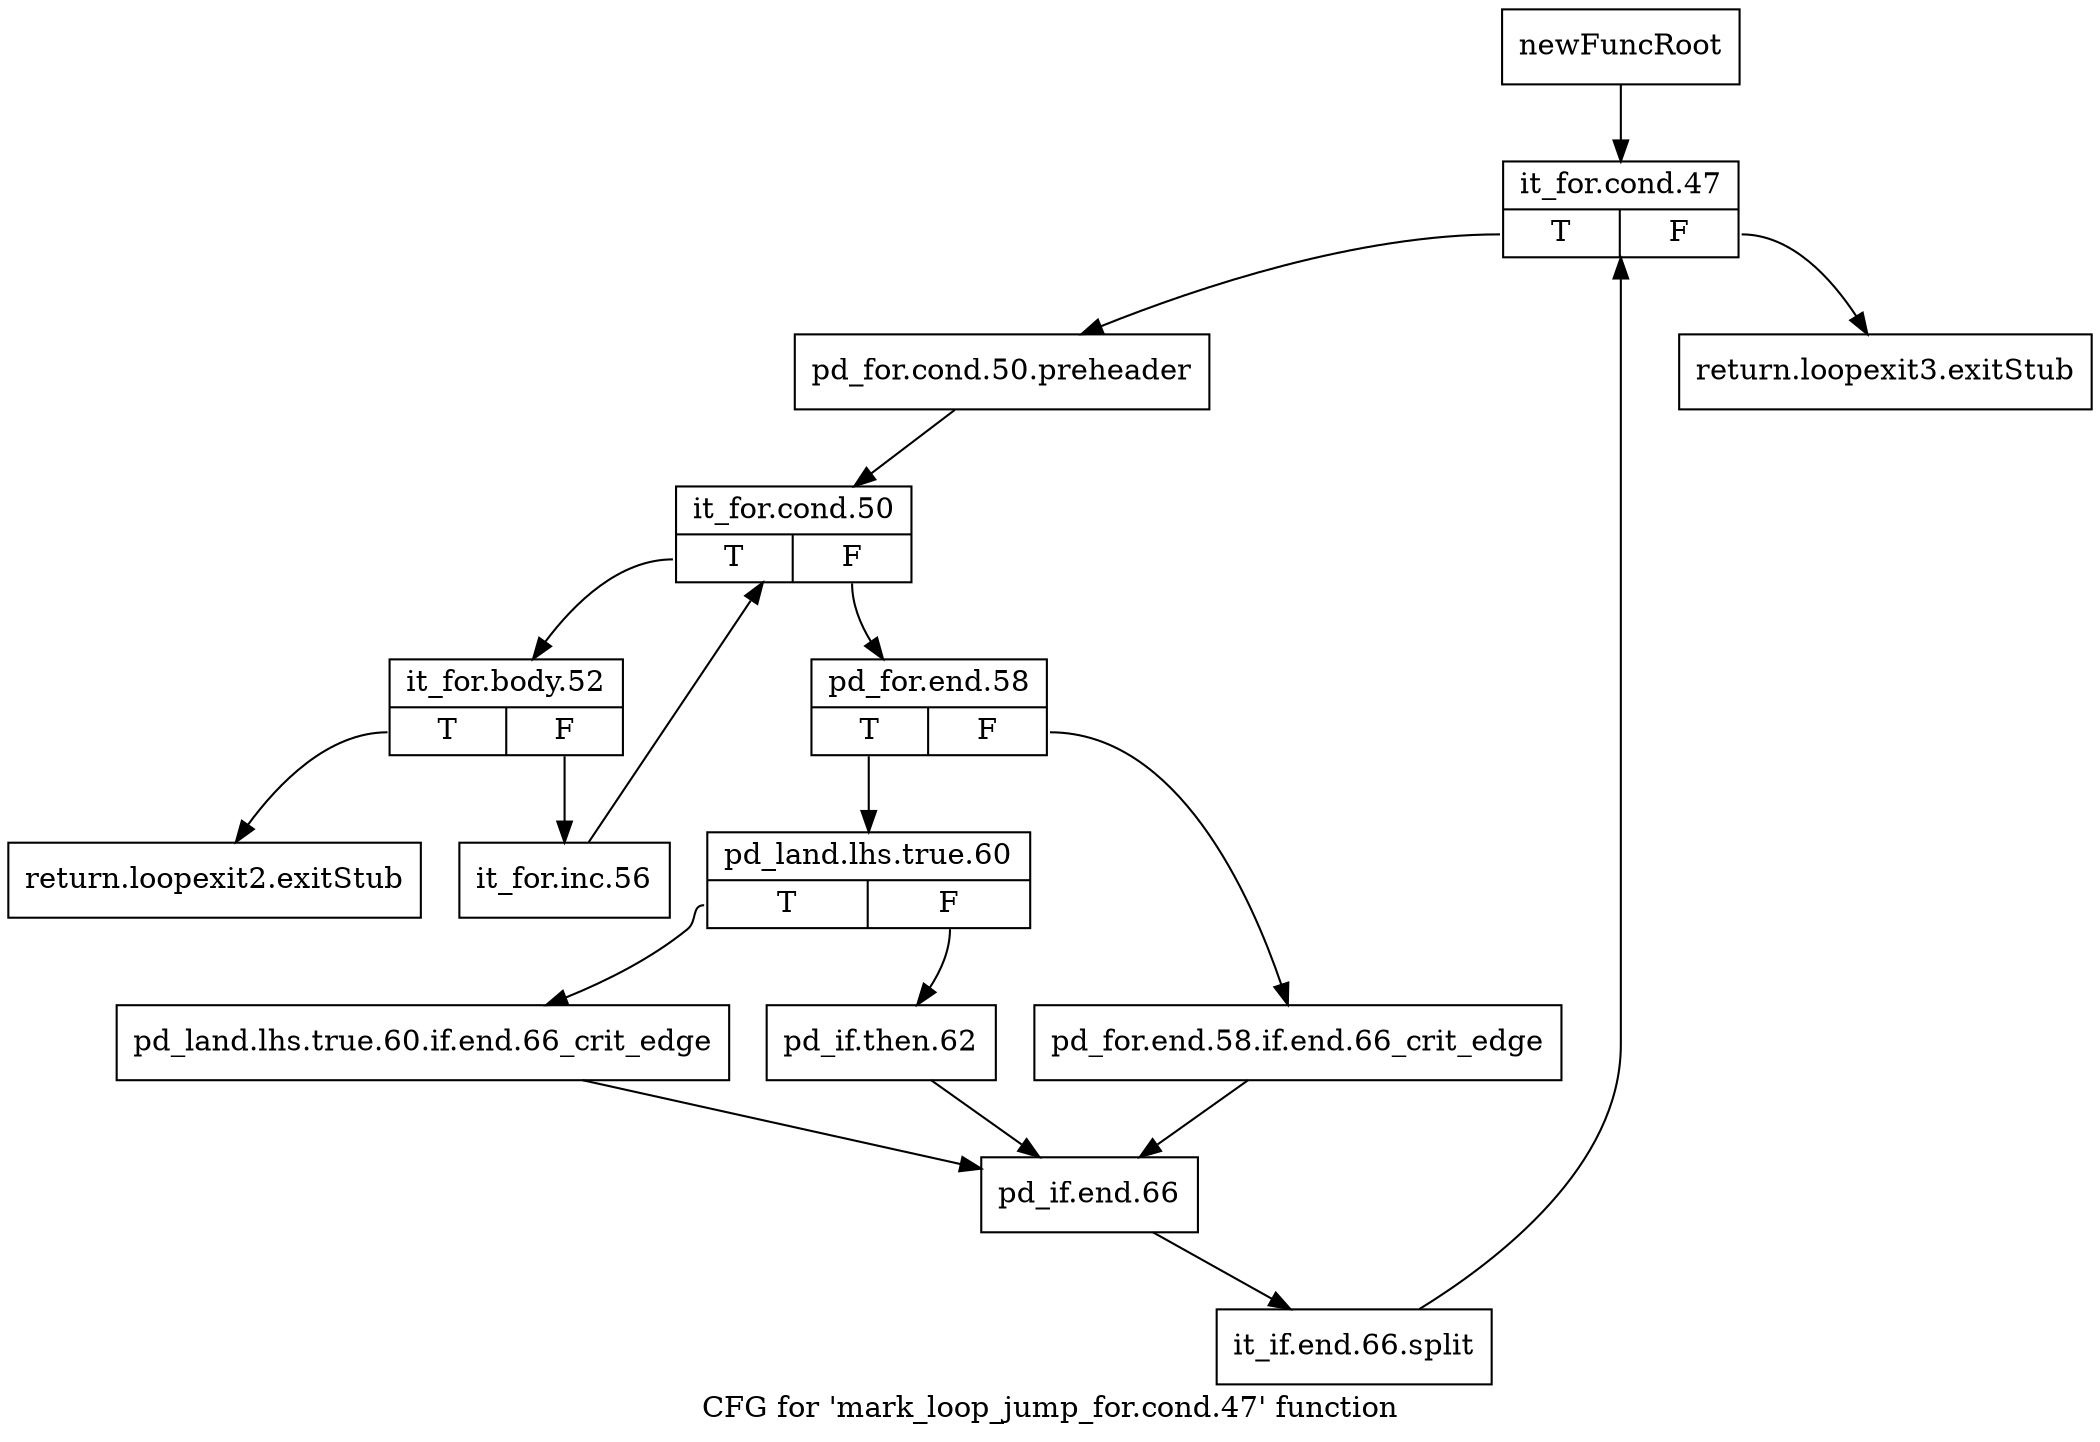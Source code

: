 digraph "CFG for 'mark_loop_jump_for.cond.47' function" {
	label="CFG for 'mark_loop_jump_for.cond.47' function";

	Node0xb6d8940 [shape=record,label="{newFuncRoot}"];
	Node0xb6d8940 -> Node0xb6db650;
	Node0xb6db5b0 [shape=record,label="{return.loopexit3.exitStub}"];
	Node0xb6db600 [shape=record,label="{return.loopexit2.exitStub}"];
	Node0xb6db650 [shape=record,label="{it_for.cond.47|{<s0>T|<s1>F}}"];
	Node0xb6db650:s0 -> Node0xb6db6a0;
	Node0xb6db650:s1 -> Node0xb6db5b0;
	Node0xb6db6a0 [shape=record,label="{pd_for.cond.50.preheader}"];
	Node0xb6db6a0 -> Node0xb6db6f0;
	Node0xb6db6f0 [shape=record,label="{it_for.cond.50|{<s0>T|<s1>F}}"];
	Node0xb6db6f0:s0 -> Node0xb6db920;
	Node0xb6db6f0:s1 -> Node0xb6db740;
	Node0xb6db740 [shape=record,label="{pd_for.end.58|{<s0>T|<s1>F}}"];
	Node0xb6db740:s0 -> Node0xb6db7e0;
	Node0xb6db740:s1 -> Node0xb6db790;
	Node0xb6db790 [shape=record,label="{pd_for.end.58.if.end.66_crit_edge}"];
	Node0xb6db790 -> Node0xb6db8d0;
	Node0xb6db7e0 [shape=record,label="{pd_land.lhs.true.60|{<s0>T|<s1>F}}"];
	Node0xb6db7e0:s0 -> Node0xb6db880;
	Node0xb6db7e0:s1 -> Node0xb6db830;
	Node0xb6db830 [shape=record,label="{pd_if.then.62}"];
	Node0xb6db830 -> Node0xb6db8d0;
	Node0xb6db880 [shape=record,label="{pd_land.lhs.true.60.if.end.66_crit_edge}"];
	Node0xb6db880 -> Node0xb6db8d0;
	Node0xb6db8d0 [shape=record,label="{pd_if.end.66}"];
	Node0xb6db8d0 -> Node0xf9092d0;
	Node0xf9092d0 [shape=record,label="{it_if.end.66.split}"];
	Node0xf9092d0 -> Node0xb6db650;
	Node0xb6db920 [shape=record,label="{it_for.body.52|{<s0>T|<s1>F}}"];
	Node0xb6db920:s0 -> Node0xb6db600;
	Node0xb6db920:s1 -> Node0xb6db970;
	Node0xb6db970 [shape=record,label="{it_for.inc.56}"];
	Node0xb6db970 -> Node0xb6db6f0;
}
